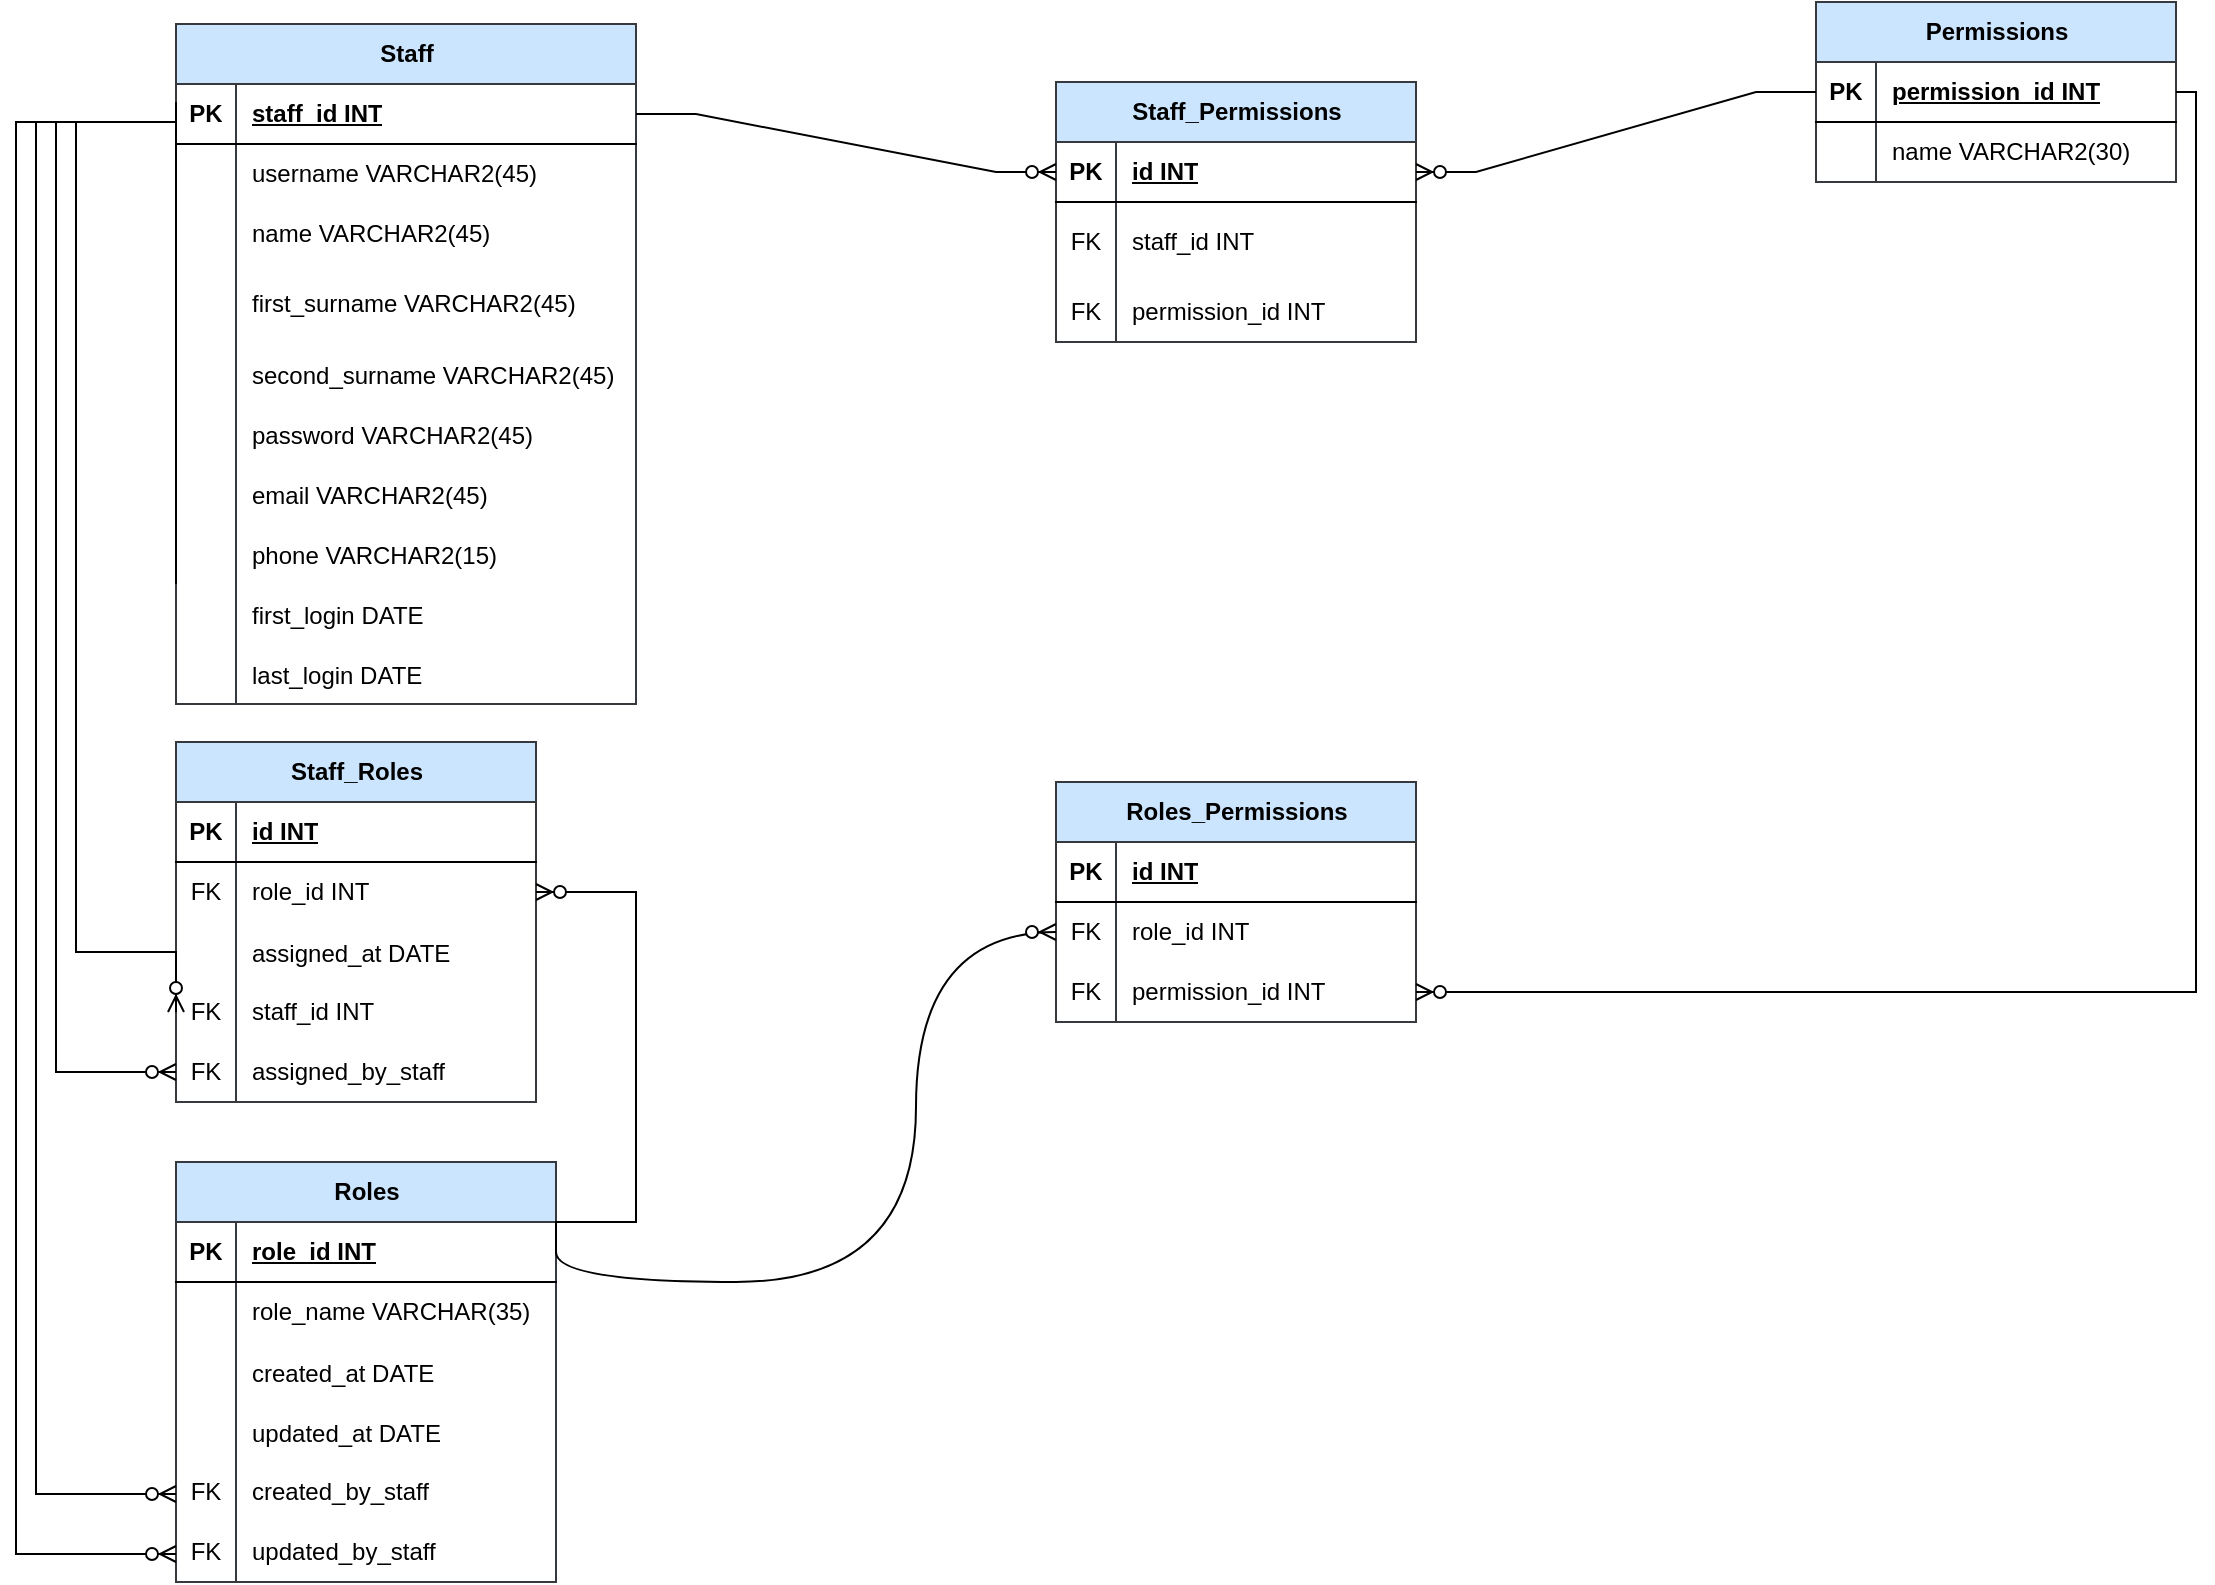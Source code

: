 <mxfile version="24.0.6" type="device">
  <diagram id="vkUUCZHw4ht-iderkrgB" name="Page-1">
    <mxGraphModel dx="1434" dy="723" grid="1" gridSize="10" guides="1" tooltips="1" connect="1" arrows="1" fold="1" page="1" pageScale="1" pageWidth="850" pageHeight="1100" math="0" shadow="0">
      <root>
        <mxCell id="0" />
        <mxCell id="1" parent="0" />
        <mxCell id="SUjyOa8A8QoosXbg0JPa-2" value="Staff" style="shape=table;startSize=30;container=1;collapsible=1;childLayout=tableLayout;fixedRows=1;rowLines=0;fontStyle=1;align=center;resizeLast=1;html=1;fillColor=#cce5ff;strokeColor=#36393d;" parent="1" vertex="1">
          <mxGeometry x="100" y="11" width="230" height="340" as="geometry" />
        </mxCell>
        <mxCell id="SUjyOa8A8QoosXbg0JPa-3" value="" style="shape=tableRow;horizontal=0;startSize=0;swimlaneHead=0;swimlaneBody=0;fillColor=none;collapsible=0;dropTarget=0;points=[[0,0.5],[1,0.5]];portConstraint=eastwest;top=0;left=0;right=0;bottom=1;" parent="SUjyOa8A8QoosXbg0JPa-2" vertex="1">
          <mxGeometry y="30" width="230" height="30" as="geometry" />
        </mxCell>
        <mxCell id="SUjyOa8A8QoosXbg0JPa-4" value="PK" style="shape=partialRectangle;connectable=0;fillColor=none;top=0;left=0;bottom=0;right=0;fontStyle=1;overflow=hidden;whiteSpace=wrap;html=1;" parent="SUjyOa8A8QoosXbg0JPa-3" vertex="1">
          <mxGeometry width="30" height="30" as="geometry">
            <mxRectangle width="30" height="30" as="alternateBounds" />
          </mxGeometry>
        </mxCell>
        <mxCell id="SUjyOa8A8QoosXbg0JPa-5" value="staff_id INT" style="shape=partialRectangle;connectable=0;fillColor=none;top=0;left=0;bottom=0;right=0;align=left;spacingLeft=6;fontStyle=5;overflow=hidden;whiteSpace=wrap;html=1;" parent="SUjyOa8A8QoosXbg0JPa-3" vertex="1">
          <mxGeometry x="30" width="200" height="30" as="geometry">
            <mxRectangle width="200" height="30" as="alternateBounds" />
          </mxGeometry>
        </mxCell>
        <mxCell id="SUjyOa8A8QoosXbg0JPa-6" value="" style="shape=tableRow;horizontal=0;startSize=0;swimlaneHead=0;swimlaneBody=0;fillColor=none;collapsible=0;dropTarget=0;points=[[0,0.5],[1,0.5]];portConstraint=eastwest;top=0;left=0;right=0;bottom=0;" parent="SUjyOa8A8QoosXbg0JPa-2" vertex="1">
          <mxGeometry y="60" width="230" height="30" as="geometry" />
        </mxCell>
        <mxCell id="SUjyOa8A8QoosXbg0JPa-7" value="" style="shape=partialRectangle;connectable=0;fillColor=none;top=0;left=0;bottom=0;right=0;editable=1;overflow=hidden;whiteSpace=wrap;html=1;" parent="SUjyOa8A8QoosXbg0JPa-6" vertex="1">
          <mxGeometry width="30" height="30" as="geometry">
            <mxRectangle width="30" height="30" as="alternateBounds" />
          </mxGeometry>
        </mxCell>
        <mxCell id="SUjyOa8A8QoosXbg0JPa-8" value="username VARCHAR2(45)" style="shape=partialRectangle;connectable=0;fillColor=none;top=0;left=0;bottom=0;right=0;align=left;spacingLeft=6;overflow=hidden;whiteSpace=wrap;html=1;" parent="SUjyOa8A8QoosXbg0JPa-6" vertex="1">
          <mxGeometry x="30" width="200" height="30" as="geometry">
            <mxRectangle width="200" height="30" as="alternateBounds" />
          </mxGeometry>
        </mxCell>
        <mxCell id="SUjyOa8A8QoosXbg0JPa-9" value="" style="shape=tableRow;horizontal=0;startSize=0;swimlaneHead=0;swimlaneBody=0;fillColor=none;collapsible=0;dropTarget=0;points=[[0,0.5],[1,0.5]];portConstraint=eastwest;top=0;left=0;right=0;bottom=0;" parent="SUjyOa8A8QoosXbg0JPa-2" vertex="1">
          <mxGeometry y="90" width="230" height="30" as="geometry" />
        </mxCell>
        <mxCell id="SUjyOa8A8QoosXbg0JPa-10" value="" style="shape=partialRectangle;connectable=0;fillColor=none;top=0;left=0;bottom=0;right=0;editable=1;overflow=hidden;whiteSpace=wrap;html=1;" parent="SUjyOa8A8QoosXbg0JPa-9" vertex="1">
          <mxGeometry width="30" height="30" as="geometry">
            <mxRectangle width="30" height="30" as="alternateBounds" />
          </mxGeometry>
        </mxCell>
        <mxCell id="SUjyOa8A8QoosXbg0JPa-11" value="name VARCHAR2(45)" style="shape=partialRectangle;connectable=0;fillColor=none;top=0;left=0;bottom=0;right=0;align=left;spacingLeft=6;overflow=hidden;whiteSpace=wrap;html=1;" parent="SUjyOa8A8QoosXbg0JPa-9" vertex="1">
          <mxGeometry x="30" width="200" height="30" as="geometry">
            <mxRectangle width="200" height="30" as="alternateBounds" />
          </mxGeometry>
        </mxCell>
        <mxCell id="SUjyOa8A8QoosXbg0JPa-12" value="" style="shape=tableRow;horizontal=0;startSize=0;swimlaneHead=0;swimlaneBody=0;fillColor=none;collapsible=0;dropTarget=0;points=[[0,0.5],[1,0.5]];portConstraint=eastwest;top=0;left=0;right=0;bottom=0;" parent="SUjyOa8A8QoosXbg0JPa-2" vertex="1">
          <mxGeometry y="120" width="230" height="40" as="geometry" />
        </mxCell>
        <mxCell id="SUjyOa8A8QoosXbg0JPa-13" value="" style="shape=partialRectangle;connectable=0;fillColor=none;top=0;left=0;bottom=0;right=0;editable=1;overflow=hidden;whiteSpace=wrap;html=1;" parent="SUjyOa8A8QoosXbg0JPa-12" vertex="1">
          <mxGeometry width="30" height="40" as="geometry">
            <mxRectangle width="30" height="40" as="alternateBounds" />
          </mxGeometry>
        </mxCell>
        <mxCell id="SUjyOa8A8QoosXbg0JPa-14" value="first_surname VARCHAR2(45)" style="shape=partialRectangle;connectable=0;fillColor=none;top=0;left=0;bottom=0;right=0;align=left;spacingLeft=6;overflow=hidden;whiteSpace=wrap;html=1;" parent="SUjyOa8A8QoosXbg0JPa-12" vertex="1">
          <mxGeometry x="30" width="200" height="40" as="geometry">
            <mxRectangle width="200" height="40" as="alternateBounds" />
          </mxGeometry>
        </mxCell>
        <mxCell id="SUjyOa8A8QoosXbg0JPa-15" value="" style="shape=tableRow;horizontal=0;startSize=0;swimlaneHead=0;swimlaneBody=0;fillColor=none;collapsible=0;dropTarget=0;points=[[0,0.5],[1,0.5]];portConstraint=eastwest;top=0;left=0;right=0;bottom=0;" parent="SUjyOa8A8QoosXbg0JPa-2" vertex="1">
          <mxGeometry y="160" width="230" height="30" as="geometry" />
        </mxCell>
        <mxCell id="SUjyOa8A8QoosXbg0JPa-16" value="" style="shape=partialRectangle;connectable=0;fillColor=none;top=0;left=0;bottom=0;right=0;editable=1;overflow=hidden;" parent="SUjyOa8A8QoosXbg0JPa-15" vertex="1">
          <mxGeometry width="30" height="30" as="geometry">
            <mxRectangle width="30" height="30" as="alternateBounds" />
          </mxGeometry>
        </mxCell>
        <mxCell id="SUjyOa8A8QoosXbg0JPa-17" value="second_surname VARCHAR2(45)" style="shape=partialRectangle;connectable=0;fillColor=none;top=0;left=0;bottom=0;right=0;align=left;spacingLeft=6;overflow=hidden;" parent="SUjyOa8A8QoosXbg0JPa-15" vertex="1">
          <mxGeometry x="30" width="200" height="30" as="geometry">
            <mxRectangle width="200" height="30" as="alternateBounds" />
          </mxGeometry>
        </mxCell>
        <mxCell id="SUjyOa8A8QoosXbg0JPa-18" value="" style="shape=tableRow;horizontal=0;startSize=0;swimlaneHead=0;swimlaneBody=0;fillColor=none;collapsible=0;dropTarget=0;points=[[0,0.5],[1,0.5]];portConstraint=eastwest;top=0;left=0;right=0;bottom=0;" parent="SUjyOa8A8QoosXbg0JPa-2" vertex="1">
          <mxGeometry y="190" width="230" height="30" as="geometry" />
        </mxCell>
        <mxCell id="SUjyOa8A8QoosXbg0JPa-19" value="" style="shape=partialRectangle;connectable=0;fillColor=none;top=0;left=0;bottom=0;right=0;editable=1;overflow=hidden;" parent="SUjyOa8A8QoosXbg0JPa-18" vertex="1">
          <mxGeometry width="30" height="30" as="geometry">
            <mxRectangle width="30" height="30" as="alternateBounds" />
          </mxGeometry>
        </mxCell>
        <mxCell id="SUjyOa8A8QoosXbg0JPa-20" value="password VARCHAR2(45)" style="shape=partialRectangle;connectable=0;fillColor=none;top=0;left=0;bottom=0;right=0;align=left;spacingLeft=6;overflow=hidden;" parent="SUjyOa8A8QoosXbg0JPa-18" vertex="1">
          <mxGeometry x="30" width="200" height="30" as="geometry">
            <mxRectangle width="200" height="30" as="alternateBounds" />
          </mxGeometry>
        </mxCell>
        <mxCell id="SUjyOa8A8QoosXbg0JPa-21" value="" style="shape=tableRow;horizontal=0;startSize=0;swimlaneHead=0;swimlaneBody=0;fillColor=none;collapsible=0;dropTarget=0;points=[[0,0.5],[1,0.5]];portConstraint=eastwest;top=0;left=0;right=0;bottom=0;" parent="SUjyOa8A8QoosXbg0JPa-2" vertex="1">
          <mxGeometry y="220" width="230" height="30" as="geometry" />
        </mxCell>
        <mxCell id="SUjyOa8A8QoosXbg0JPa-22" value="" style="shape=partialRectangle;connectable=0;fillColor=none;top=0;left=0;bottom=0;right=0;editable=1;overflow=hidden;" parent="SUjyOa8A8QoosXbg0JPa-21" vertex="1">
          <mxGeometry width="30" height="30" as="geometry">
            <mxRectangle width="30" height="30" as="alternateBounds" />
          </mxGeometry>
        </mxCell>
        <mxCell id="SUjyOa8A8QoosXbg0JPa-23" value="email VARCHAR2(45)" style="shape=partialRectangle;connectable=0;fillColor=none;top=0;left=0;bottom=0;right=0;align=left;spacingLeft=6;overflow=hidden;" parent="SUjyOa8A8QoosXbg0JPa-21" vertex="1">
          <mxGeometry x="30" width="200" height="30" as="geometry">
            <mxRectangle width="200" height="30" as="alternateBounds" />
          </mxGeometry>
        </mxCell>
        <mxCell id="SUjyOa8A8QoosXbg0JPa-24" value="" style="shape=tableRow;horizontal=0;startSize=0;swimlaneHead=0;swimlaneBody=0;fillColor=none;collapsible=0;dropTarget=0;points=[[0,0.5],[1,0.5]];portConstraint=eastwest;top=0;left=0;right=0;bottom=0;" parent="SUjyOa8A8QoosXbg0JPa-2" vertex="1">
          <mxGeometry y="250" width="230" height="30" as="geometry" />
        </mxCell>
        <mxCell id="SUjyOa8A8QoosXbg0JPa-25" value="" style="shape=partialRectangle;connectable=0;fillColor=none;top=0;left=0;bottom=0;right=0;editable=1;overflow=hidden;" parent="SUjyOa8A8QoosXbg0JPa-24" vertex="1">
          <mxGeometry width="30" height="30" as="geometry">
            <mxRectangle width="30" height="30" as="alternateBounds" />
          </mxGeometry>
        </mxCell>
        <mxCell id="SUjyOa8A8QoosXbg0JPa-26" value="phone VARCHAR2(15)" style="shape=partialRectangle;connectable=0;fillColor=none;top=0;left=0;bottom=0;right=0;align=left;spacingLeft=6;overflow=hidden;" parent="SUjyOa8A8QoosXbg0JPa-24" vertex="1">
          <mxGeometry x="30" width="200" height="30" as="geometry">
            <mxRectangle width="200" height="30" as="alternateBounds" />
          </mxGeometry>
        </mxCell>
        <mxCell id="RLe8DXq2IPS7cmN1kpLj-4" value="" style="shape=tableRow;horizontal=0;startSize=0;swimlaneHead=0;swimlaneBody=0;fillColor=none;collapsible=0;dropTarget=0;points=[[0,0.5],[1,0.5]];portConstraint=eastwest;top=0;left=0;right=0;bottom=0;" parent="SUjyOa8A8QoosXbg0JPa-2" vertex="1">
          <mxGeometry y="280" width="230" height="30" as="geometry" />
        </mxCell>
        <mxCell id="RLe8DXq2IPS7cmN1kpLj-5" value="" style="shape=partialRectangle;connectable=0;fillColor=none;top=0;left=0;bottom=0;right=0;editable=1;overflow=hidden;" parent="RLe8DXq2IPS7cmN1kpLj-4" vertex="1">
          <mxGeometry width="30" height="30" as="geometry">
            <mxRectangle width="30" height="30" as="alternateBounds" />
          </mxGeometry>
        </mxCell>
        <mxCell id="RLe8DXq2IPS7cmN1kpLj-6" value="first_login DATE" style="shape=partialRectangle;connectable=0;fillColor=none;top=0;left=0;bottom=0;right=0;align=left;spacingLeft=6;overflow=hidden;" parent="RLe8DXq2IPS7cmN1kpLj-4" vertex="1">
          <mxGeometry x="30" width="200" height="30" as="geometry">
            <mxRectangle width="200" height="30" as="alternateBounds" />
          </mxGeometry>
        </mxCell>
        <mxCell id="RLe8DXq2IPS7cmN1kpLj-1" value="" style="shape=tableRow;horizontal=0;startSize=0;swimlaneHead=0;swimlaneBody=0;fillColor=none;collapsible=0;dropTarget=0;points=[[0,0.5],[1,0.5]];portConstraint=eastwest;top=0;left=0;right=0;bottom=0;" parent="SUjyOa8A8QoosXbg0JPa-2" vertex="1">
          <mxGeometry y="310" width="230" height="30" as="geometry" />
        </mxCell>
        <mxCell id="RLe8DXq2IPS7cmN1kpLj-2" value="" style="shape=partialRectangle;connectable=0;fillColor=none;top=0;left=0;bottom=0;right=0;editable=1;overflow=hidden;" parent="RLe8DXq2IPS7cmN1kpLj-1" vertex="1">
          <mxGeometry width="30" height="30" as="geometry">
            <mxRectangle width="30" height="30" as="alternateBounds" />
          </mxGeometry>
        </mxCell>
        <mxCell id="RLe8DXq2IPS7cmN1kpLj-3" value="last_login DATE" style="shape=partialRectangle;connectable=0;fillColor=none;top=0;left=0;bottom=0;right=0;align=left;spacingLeft=6;overflow=hidden;" parent="RLe8DXq2IPS7cmN1kpLj-1" vertex="1">
          <mxGeometry x="30" width="200" height="30" as="geometry">
            <mxRectangle width="200" height="30" as="alternateBounds" />
          </mxGeometry>
        </mxCell>
        <mxCell id="SUjyOa8A8QoosXbg0JPa-27" value="Staff_Permissions" style="shape=table;startSize=30;container=1;collapsible=1;childLayout=tableLayout;fixedRows=1;rowLines=0;fontStyle=1;align=center;resizeLast=1;html=1;fillColor=#cce5ff;strokeColor=#36393d;" parent="1" vertex="1">
          <mxGeometry x="540" y="40" width="180" height="130" as="geometry" />
        </mxCell>
        <mxCell id="SUjyOa8A8QoosXbg0JPa-28" value="" style="shape=tableRow;horizontal=0;startSize=0;swimlaneHead=0;swimlaneBody=0;fillColor=none;collapsible=0;dropTarget=0;points=[[0,0.5],[1,0.5]];portConstraint=eastwest;top=0;left=0;right=0;bottom=1;" parent="SUjyOa8A8QoosXbg0JPa-27" vertex="1">
          <mxGeometry y="30" width="180" height="30" as="geometry" />
        </mxCell>
        <mxCell id="SUjyOa8A8QoosXbg0JPa-29" value="PK" style="shape=partialRectangle;connectable=0;fillColor=none;top=0;left=0;bottom=0;right=0;fontStyle=1;overflow=hidden;whiteSpace=wrap;html=1;" parent="SUjyOa8A8QoosXbg0JPa-28" vertex="1">
          <mxGeometry width="30" height="30" as="geometry">
            <mxRectangle width="30" height="30" as="alternateBounds" />
          </mxGeometry>
        </mxCell>
        <mxCell id="SUjyOa8A8QoosXbg0JPa-30" value="id INT" style="shape=partialRectangle;connectable=0;fillColor=none;top=0;left=0;bottom=0;right=0;align=left;spacingLeft=6;fontStyle=5;overflow=hidden;whiteSpace=wrap;html=1;" parent="SUjyOa8A8QoosXbg0JPa-28" vertex="1">
          <mxGeometry x="30" width="150" height="30" as="geometry">
            <mxRectangle width="150" height="30" as="alternateBounds" />
          </mxGeometry>
        </mxCell>
        <mxCell id="SUjyOa8A8QoosXbg0JPa-40" value="" style="shape=tableRow;horizontal=0;startSize=0;swimlaneHead=0;swimlaneBody=0;fillColor=none;collapsible=0;dropTarget=0;points=[[0,0.5],[1,0.5]];portConstraint=eastwest;top=0;left=0;right=0;bottom=0;" parent="SUjyOa8A8QoosXbg0JPa-27" vertex="1">
          <mxGeometry y="60" width="180" height="40" as="geometry" />
        </mxCell>
        <mxCell id="SUjyOa8A8QoosXbg0JPa-41" value="FK" style="shape=partialRectangle;connectable=0;fillColor=none;top=0;left=0;bottom=0;right=0;fontStyle=0;overflow=hidden;whiteSpace=wrap;html=1;" parent="SUjyOa8A8QoosXbg0JPa-40" vertex="1">
          <mxGeometry width="30" height="40" as="geometry">
            <mxRectangle width="30" height="40" as="alternateBounds" />
          </mxGeometry>
        </mxCell>
        <mxCell id="SUjyOa8A8QoosXbg0JPa-42" value="staff_id INT" style="shape=partialRectangle;connectable=0;fillColor=none;top=0;left=0;bottom=0;right=0;align=left;spacingLeft=6;fontStyle=0;overflow=hidden;whiteSpace=wrap;html=1;" parent="SUjyOa8A8QoosXbg0JPa-40" vertex="1">
          <mxGeometry x="30" width="150" height="40" as="geometry">
            <mxRectangle width="150" height="40" as="alternateBounds" />
          </mxGeometry>
        </mxCell>
        <mxCell id="SUjyOa8A8QoosXbg0JPa-43" value="" style="shape=tableRow;horizontal=0;startSize=0;swimlaneHead=0;swimlaneBody=0;fillColor=none;collapsible=0;dropTarget=0;points=[[0,0.5],[1,0.5]];portConstraint=eastwest;top=0;left=0;right=0;bottom=0;" parent="SUjyOa8A8QoosXbg0JPa-27" vertex="1">
          <mxGeometry y="100" width="180" height="30" as="geometry" />
        </mxCell>
        <mxCell id="SUjyOa8A8QoosXbg0JPa-44" value="FK" style="shape=partialRectangle;connectable=0;fillColor=none;top=0;left=0;bottom=0;right=0;fontStyle=0;overflow=hidden;whiteSpace=wrap;html=1;" parent="SUjyOa8A8QoosXbg0JPa-43" vertex="1">
          <mxGeometry width="30" height="30" as="geometry">
            <mxRectangle width="30" height="30" as="alternateBounds" />
          </mxGeometry>
        </mxCell>
        <mxCell id="SUjyOa8A8QoosXbg0JPa-45" value="permission_id INT" style="shape=partialRectangle;connectable=0;fillColor=none;top=0;left=0;bottom=0;right=0;align=left;spacingLeft=6;fontStyle=0;overflow=hidden;whiteSpace=wrap;html=1;" parent="SUjyOa8A8QoosXbg0JPa-43" vertex="1">
          <mxGeometry x="30" width="150" height="30" as="geometry">
            <mxRectangle width="150" height="30" as="alternateBounds" />
          </mxGeometry>
        </mxCell>
        <mxCell id="SUjyOa8A8QoosXbg0JPa-46" value="Permissions" style="shape=table;startSize=30;container=1;collapsible=1;childLayout=tableLayout;fixedRows=1;rowLines=0;fontStyle=1;align=center;resizeLast=1;html=1;fillColor=#cce5ff;strokeColor=#36393d;" parent="1" vertex="1">
          <mxGeometry x="920" width="180" height="90" as="geometry" />
        </mxCell>
        <mxCell id="SUjyOa8A8QoosXbg0JPa-47" value="" style="shape=tableRow;horizontal=0;startSize=0;swimlaneHead=0;swimlaneBody=0;fillColor=none;collapsible=0;dropTarget=0;points=[[0,0.5],[1,0.5]];portConstraint=eastwest;top=0;left=0;right=0;bottom=1;" parent="SUjyOa8A8QoosXbg0JPa-46" vertex="1">
          <mxGeometry y="30" width="180" height="30" as="geometry" />
        </mxCell>
        <mxCell id="SUjyOa8A8QoosXbg0JPa-48" value="PK" style="shape=partialRectangle;connectable=0;fillColor=none;top=0;left=0;bottom=0;right=0;fontStyle=1;overflow=hidden;whiteSpace=wrap;html=1;" parent="SUjyOa8A8QoosXbg0JPa-47" vertex="1">
          <mxGeometry width="30" height="30" as="geometry">
            <mxRectangle width="30" height="30" as="alternateBounds" />
          </mxGeometry>
        </mxCell>
        <mxCell id="SUjyOa8A8QoosXbg0JPa-49" value="permission_id INT" style="shape=partialRectangle;connectable=0;fillColor=none;top=0;left=0;bottom=0;right=0;align=left;spacingLeft=6;fontStyle=5;overflow=hidden;whiteSpace=wrap;html=1;" parent="SUjyOa8A8QoosXbg0JPa-47" vertex="1">
          <mxGeometry x="30" width="150" height="30" as="geometry">
            <mxRectangle width="150" height="30" as="alternateBounds" />
          </mxGeometry>
        </mxCell>
        <mxCell id="SUjyOa8A8QoosXbg0JPa-50" value="" style="shape=tableRow;horizontal=0;startSize=0;swimlaneHead=0;swimlaneBody=0;fillColor=none;collapsible=0;dropTarget=0;points=[[0,0.5],[1,0.5]];portConstraint=eastwest;top=0;left=0;right=0;bottom=0;" parent="SUjyOa8A8QoosXbg0JPa-46" vertex="1">
          <mxGeometry y="60" width="180" height="30" as="geometry" />
        </mxCell>
        <mxCell id="SUjyOa8A8QoosXbg0JPa-51" value="" style="shape=partialRectangle;connectable=0;fillColor=none;top=0;left=0;bottom=0;right=0;editable=1;overflow=hidden;whiteSpace=wrap;html=1;" parent="SUjyOa8A8QoosXbg0JPa-50" vertex="1">
          <mxGeometry width="30" height="30" as="geometry">
            <mxRectangle width="30" height="30" as="alternateBounds" />
          </mxGeometry>
        </mxCell>
        <mxCell id="SUjyOa8A8QoosXbg0JPa-52" value="name VARCHAR2(30)" style="shape=partialRectangle;connectable=0;fillColor=none;top=0;left=0;bottom=0;right=0;align=left;spacingLeft=6;overflow=hidden;whiteSpace=wrap;html=1;" parent="SUjyOa8A8QoosXbg0JPa-50" vertex="1">
          <mxGeometry x="30" width="150" height="30" as="geometry">
            <mxRectangle width="150" height="30" as="alternateBounds" />
          </mxGeometry>
        </mxCell>
        <mxCell id="SUjyOa8A8QoosXbg0JPa-72" value="Staff_Roles" style="shape=table;startSize=30;container=1;collapsible=1;childLayout=tableLayout;fixedRows=1;rowLines=0;fontStyle=1;align=center;resizeLast=1;html=1;fillColor=#cce5ff;strokeColor=#36393d;" parent="1" vertex="1">
          <mxGeometry x="100" y="370" width="180" height="180" as="geometry" />
        </mxCell>
        <mxCell id="SUjyOa8A8QoosXbg0JPa-73" value="" style="shape=tableRow;horizontal=0;startSize=0;swimlaneHead=0;swimlaneBody=0;fillColor=none;collapsible=0;dropTarget=0;points=[[0,0.5],[1,0.5]];portConstraint=eastwest;top=0;left=0;right=0;bottom=1;" parent="SUjyOa8A8QoosXbg0JPa-72" vertex="1">
          <mxGeometry y="30" width="180" height="30" as="geometry" />
        </mxCell>
        <mxCell id="SUjyOa8A8QoosXbg0JPa-74" value="PK" style="shape=partialRectangle;connectable=0;fillColor=none;top=0;left=0;bottom=0;right=0;fontStyle=1;overflow=hidden;whiteSpace=wrap;html=1;" parent="SUjyOa8A8QoosXbg0JPa-73" vertex="1">
          <mxGeometry width="30" height="30" as="geometry">
            <mxRectangle width="30" height="30" as="alternateBounds" />
          </mxGeometry>
        </mxCell>
        <mxCell id="SUjyOa8A8QoosXbg0JPa-75" value="id INT" style="shape=partialRectangle;connectable=0;fillColor=none;top=0;left=0;bottom=0;right=0;align=left;spacingLeft=6;fontStyle=5;overflow=hidden;whiteSpace=wrap;html=1;" parent="SUjyOa8A8QoosXbg0JPa-73" vertex="1">
          <mxGeometry x="30" width="150" height="30" as="geometry">
            <mxRectangle width="150" height="30" as="alternateBounds" />
          </mxGeometry>
        </mxCell>
        <mxCell id="SUjyOa8A8QoosXbg0JPa-85" value="" style="shape=tableRow;horizontal=0;startSize=0;swimlaneHead=0;swimlaneBody=0;fillColor=none;collapsible=0;dropTarget=0;points=[[0,0.5],[1,0.5]];portConstraint=eastwest;top=0;left=0;right=0;bottom=0;" parent="SUjyOa8A8QoosXbg0JPa-72" vertex="1">
          <mxGeometry y="60" width="180" height="30" as="geometry" />
        </mxCell>
        <mxCell id="SUjyOa8A8QoosXbg0JPa-86" value="FK" style="shape=partialRectangle;connectable=0;fillColor=none;top=0;left=0;bottom=0;right=0;fontStyle=0;overflow=hidden;whiteSpace=wrap;html=1;" parent="SUjyOa8A8QoosXbg0JPa-85" vertex="1">
          <mxGeometry width="30" height="30" as="geometry">
            <mxRectangle width="30" height="30" as="alternateBounds" />
          </mxGeometry>
        </mxCell>
        <mxCell id="SUjyOa8A8QoosXbg0JPa-87" value="role_id INT" style="shape=partialRectangle;connectable=0;fillColor=none;top=0;left=0;bottom=0;right=0;align=left;spacingLeft=6;fontStyle=0;overflow=hidden;whiteSpace=wrap;html=1;" parent="SUjyOa8A8QoosXbg0JPa-85" vertex="1">
          <mxGeometry x="30" width="150" height="30" as="geometry">
            <mxRectangle width="150" height="30" as="alternateBounds" />
          </mxGeometry>
        </mxCell>
        <mxCell id="RLe8DXq2IPS7cmN1kpLj-20" value="" style="shape=tableRow;horizontal=0;startSize=0;swimlaneHead=0;swimlaneBody=0;fillColor=none;collapsible=0;dropTarget=0;points=[[0,0.5],[1,0.5]];portConstraint=eastwest;top=0;left=0;right=0;bottom=0;" parent="SUjyOa8A8QoosXbg0JPa-72" vertex="1">
          <mxGeometry y="90" width="180" height="30" as="geometry" />
        </mxCell>
        <mxCell id="RLe8DXq2IPS7cmN1kpLj-21" value="" style="shape=partialRectangle;connectable=0;fillColor=none;top=0;left=0;bottom=0;right=0;editable=1;overflow=hidden;" parent="RLe8DXq2IPS7cmN1kpLj-20" vertex="1">
          <mxGeometry width="30" height="30" as="geometry">
            <mxRectangle width="30" height="30" as="alternateBounds" />
          </mxGeometry>
        </mxCell>
        <mxCell id="RLe8DXq2IPS7cmN1kpLj-22" value="assigned_at DATE" style="shape=partialRectangle;connectable=0;fillColor=none;top=0;left=0;bottom=0;right=0;align=left;spacingLeft=6;overflow=hidden;" parent="RLe8DXq2IPS7cmN1kpLj-20" vertex="1">
          <mxGeometry x="30" width="150" height="30" as="geometry">
            <mxRectangle width="150" height="30" as="alternateBounds" />
          </mxGeometry>
        </mxCell>
        <mxCell id="SUjyOa8A8QoosXbg0JPa-88" value="" style="shape=tableRow;horizontal=0;startSize=0;swimlaneHead=0;swimlaneBody=0;fillColor=none;collapsible=0;dropTarget=0;points=[[0,0.5],[1,0.5]];portConstraint=eastwest;top=0;left=0;right=0;bottom=0;" parent="SUjyOa8A8QoosXbg0JPa-72" vertex="1">
          <mxGeometry y="120" width="180" height="30" as="geometry" />
        </mxCell>
        <mxCell id="SUjyOa8A8QoosXbg0JPa-89" value="FK" style="shape=partialRectangle;connectable=0;fillColor=none;top=0;left=0;bottom=0;right=0;fontStyle=0;overflow=hidden;whiteSpace=wrap;html=1;" parent="SUjyOa8A8QoosXbg0JPa-88" vertex="1">
          <mxGeometry width="30" height="30" as="geometry">
            <mxRectangle width="30" height="30" as="alternateBounds" />
          </mxGeometry>
        </mxCell>
        <mxCell id="SUjyOa8A8QoosXbg0JPa-90" value="staff_id INT" style="shape=partialRectangle;connectable=0;fillColor=none;top=0;left=0;bottom=0;right=0;align=left;spacingLeft=6;fontStyle=0;overflow=hidden;whiteSpace=wrap;html=1;" parent="SUjyOa8A8QoosXbg0JPa-88" vertex="1">
          <mxGeometry x="30" width="150" height="30" as="geometry">
            <mxRectangle width="150" height="30" as="alternateBounds" />
          </mxGeometry>
        </mxCell>
        <mxCell id="RLe8DXq2IPS7cmN1kpLj-26" value="" style="shape=tableRow;horizontal=0;startSize=0;swimlaneHead=0;swimlaneBody=0;fillColor=none;collapsible=0;dropTarget=0;points=[[0,0.5],[1,0.5]];portConstraint=eastwest;top=0;left=0;right=0;bottom=0;" parent="SUjyOa8A8QoosXbg0JPa-72" vertex="1">
          <mxGeometry y="150" width="180" height="30" as="geometry" />
        </mxCell>
        <mxCell id="RLe8DXq2IPS7cmN1kpLj-27" value="FK" style="shape=partialRectangle;connectable=0;fillColor=none;top=0;left=0;bottom=0;right=0;fontStyle=0;overflow=hidden;whiteSpace=wrap;html=1;" parent="RLe8DXq2IPS7cmN1kpLj-26" vertex="1">
          <mxGeometry width="30" height="30" as="geometry">
            <mxRectangle width="30" height="30" as="alternateBounds" />
          </mxGeometry>
        </mxCell>
        <mxCell id="RLe8DXq2IPS7cmN1kpLj-28" value="assigned_by_staff" style="shape=partialRectangle;connectable=0;fillColor=none;top=0;left=0;bottom=0;right=0;align=left;spacingLeft=6;fontStyle=0;overflow=hidden;whiteSpace=wrap;html=1;" parent="RLe8DXq2IPS7cmN1kpLj-26" vertex="1">
          <mxGeometry x="30" width="150" height="30" as="geometry">
            <mxRectangle width="150" height="30" as="alternateBounds" />
          </mxGeometry>
        </mxCell>
        <mxCell id="SUjyOa8A8QoosXbg0JPa-91" value="Roles_Permissions" style="shape=table;startSize=30;container=1;collapsible=1;childLayout=tableLayout;fixedRows=1;rowLines=0;fontStyle=1;align=center;resizeLast=1;html=1;fillColor=#cce5ff;strokeColor=#36393d;" parent="1" vertex="1">
          <mxGeometry x="540" y="390" width="180" height="120" as="geometry" />
        </mxCell>
        <mxCell id="SUjyOa8A8QoosXbg0JPa-92" value="" style="shape=tableRow;horizontal=0;startSize=0;swimlaneHead=0;swimlaneBody=0;fillColor=none;collapsible=0;dropTarget=0;points=[[0,0.5],[1,0.5]];portConstraint=eastwest;top=0;left=0;right=0;bottom=1;" parent="SUjyOa8A8QoosXbg0JPa-91" vertex="1">
          <mxGeometry y="30" width="180" height="30" as="geometry" />
        </mxCell>
        <mxCell id="SUjyOa8A8QoosXbg0JPa-93" value="PK" style="shape=partialRectangle;connectable=0;fillColor=none;top=0;left=0;bottom=0;right=0;fontStyle=1;overflow=hidden;whiteSpace=wrap;html=1;" parent="SUjyOa8A8QoosXbg0JPa-92" vertex="1">
          <mxGeometry width="30" height="30" as="geometry">
            <mxRectangle width="30" height="30" as="alternateBounds" />
          </mxGeometry>
        </mxCell>
        <mxCell id="SUjyOa8A8QoosXbg0JPa-94" value="id INT" style="shape=partialRectangle;connectable=0;fillColor=none;top=0;left=0;bottom=0;right=0;align=left;spacingLeft=6;fontStyle=5;overflow=hidden;whiteSpace=wrap;html=1;" parent="SUjyOa8A8QoosXbg0JPa-92" vertex="1">
          <mxGeometry x="30" width="150" height="30" as="geometry">
            <mxRectangle width="150" height="30" as="alternateBounds" />
          </mxGeometry>
        </mxCell>
        <mxCell id="SUjyOa8A8QoosXbg0JPa-107" value="" style="shape=tableRow;horizontal=0;startSize=0;swimlaneHead=0;swimlaneBody=0;fillColor=none;collapsible=0;dropTarget=0;points=[[0,0.5],[1,0.5]];portConstraint=eastwest;top=0;left=0;right=0;bottom=0;" parent="SUjyOa8A8QoosXbg0JPa-91" vertex="1">
          <mxGeometry y="60" width="180" height="30" as="geometry" />
        </mxCell>
        <mxCell id="SUjyOa8A8QoosXbg0JPa-108" value="FK" style="shape=partialRectangle;connectable=0;fillColor=none;top=0;left=0;bottom=0;right=0;fontStyle=0;overflow=hidden;whiteSpace=wrap;html=1;" parent="SUjyOa8A8QoosXbg0JPa-107" vertex="1">
          <mxGeometry width="30" height="30" as="geometry">
            <mxRectangle width="30" height="30" as="alternateBounds" />
          </mxGeometry>
        </mxCell>
        <mxCell id="SUjyOa8A8QoosXbg0JPa-109" value="role_id INT" style="shape=partialRectangle;connectable=0;fillColor=none;top=0;left=0;bottom=0;right=0;align=left;spacingLeft=6;fontStyle=0;overflow=hidden;whiteSpace=wrap;html=1;" parent="SUjyOa8A8QoosXbg0JPa-107" vertex="1">
          <mxGeometry x="30" width="150" height="30" as="geometry">
            <mxRectangle width="150" height="30" as="alternateBounds" />
          </mxGeometry>
        </mxCell>
        <mxCell id="SUjyOa8A8QoosXbg0JPa-104" value="" style="shape=tableRow;horizontal=0;startSize=0;swimlaneHead=0;swimlaneBody=0;fillColor=none;collapsible=0;dropTarget=0;points=[[0,0.5],[1,0.5]];portConstraint=eastwest;top=0;left=0;right=0;bottom=0;" parent="SUjyOa8A8QoosXbg0JPa-91" vertex="1">
          <mxGeometry y="90" width="180" height="30" as="geometry" />
        </mxCell>
        <mxCell id="SUjyOa8A8QoosXbg0JPa-105" value="FK" style="shape=partialRectangle;connectable=0;fillColor=none;top=0;left=0;bottom=0;right=0;fontStyle=0;overflow=hidden;whiteSpace=wrap;html=1;" parent="SUjyOa8A8QoosXbg0JPa-104" vertex="1">
          <mxGeometry width="30" height="30" as="geometry">
            <mxRectangle width="30" height="30" as="alternateBounds" />
          </mxGeometry>
        </mxCell>
        <mxCell id="SUjyOa8A8QoosXbg0JPa-106" value="permission_id INT" style="shape=partialRectangle;connectable=0;fillColor=none;top=0;left=0;bottom=0;right=0;align=left;spacingLeft=6;fontStyle=0;overflow=hidden;whiteSpace=wrap;html=1;" parent="SUjyOa8A8QoosXbg0JPa-104" vertex="1">
          <mxGeometry x="30" width="150" height="30" as="geometry">
            <mxRectangle width="150" height="30" as="alternateBounds" />
          </mxGeometry>
        </mxCell>
        <mxCell id="SUjyOa8A8QoosXbg0JPa-110" value="Roles" style="shape=table;startSize=30;container=1;collapsible=1;childLayout=tableLayout;fixedRows=1;rowLines=0;fontStyle=1;align=center;resizeLast=1;html=1;fillColor=#cce5ff;strokeColor=#36393d;" parent="1" vertex="1">
          <mxGeometry x="100" y="580" width="190" height="210" as="geometry" />
        </mxCell>
        <mxCell id="SUjyOa8A8QoosXbg0JPa-111" value="" style="shape=tableRow;horizontal=0;startSize=0;swimlaneHead=0;swimlaneBody=0;fillColor=none;collapsible=0;dropTarget=0;points=[[0,0.5],[1,0.5]];portConstraint=eastwest;top=0;left=0;right=0;bottom=1;" parent="SUjyOa8A8QoosXbg0JPa-110" vertex="1">
          <mxGeometry y="30" width="190" height="30" as="geometry" />
        </mxCell>
        <mxCell id="SUjyOa8A8QoosXbg0JPa-112" value="PK" style="shape=partialRectangle;connectable=0;fillColor=none;top=0;left=0;bottom=0;right=0;fontStyle=1;overflow=hidden;whiteSpace=wrap;html=1;" parent="SUjyOa8A8QoosXbg0JPa-111" vertex="1">
          <mxGeometry width="30" height="30" as="geometry">
            <mxRectangle width="30" height="30" as="alternateBounds" />
          </mxGeometry>
        </mxCell>
        <mxCell id="SUjyOa8A8QoosXbg0JPa-113" value="role_id INT" style="shape=partialRectangle;connectable=0;fillColor=none;top=0;left=0;bottom=0;right=0;align=left;spacingLeft=6;fontStyle=5;overflow=hidden;whiteSpace=wrap;html=1;" parent="SUjyOa8A8QoosXbg0JPa-111" vertex="1">
          <mxGeometry x="30" width="160" height="30" as="geometry">
            <mxRectangle width="160" height="30" as="alternateBounds" />
          </mxGeometry>
        </mxCell>
        <mxCell id="SUjyOa8A8QoosXbg0JPa-114" value="" style="shape=tableRow;horizontal=0;startSize=0;swimlaneHead=0;swimlaneBody=0;fillColor=none;collapsible=0;dropTarget=0;points=[[0,0.5],[1,0.5]];portConstraint=eastwest;top=0;left=0;right=0;bottom=0;" parent="SUjyOa8A8QoosXbg0JPa-110" vertex="1">
          <mxGeometry y="60" width="190" height="30" as="geometry" />
        </mxCell>
        <mxCell id="SUjyOa8A8QoosXbg0JPa-115" value="" style="shape=partialRectangle;connectable=0;fillColor=none;top=0;left=0;bottom=0;right=0;editable=1;overflow=hidden;whiteSpace=wrap;html=1;" parent="SUjyOa8A8QoosXbg0JPa-114" vertex="1">
          <mxGeometry width="30" height="30" as="geometry">
            <mxRectangle width="30" height="30" as="alternateBounds" />
          </mxGeometry>
        </mxCell>
        <mxCell id="SUjyOa8A8QoosXbg0JPa-116" value="role_name VARCHAR(35)" style="shape=partialRectangle;connectable=0;fillColor=none;top=0;left=0;bottom=0;right=0;align=left;spacingLeft=6;overflow=hidden;whiteSpace=wrap;html=1;" parent="SUjyOa8A8QoosXbg0JPa-114" vertex="1">
          <mxGeometry x="30" width="160" height="30" as="geometry">
            <mxRectangle width="160" height="30" as="alternateBounds" />
          </mxGeometry>
        </mxCell>
        <mxCell id="RLe8DXq2IPS7cmN1kpLj-7" value="" style="shape=tableRow;horizontal=0;startSize=0;swimlaneHead=0;swimlaneBody=0;fillColor=none;collapsible=0;dropTarget=0;points=[[0,0.5],[1,0.5]];portConstraint=eastwest;top=0;left=0;right=0;bottom=0;" parent="SUjyOa8A8QoosXbg0JPa-110" vertex="1">
          <mxGeometry y="90" width="190" height="30" as="geometry" />
        </mxCell>
        <mxCell id="RLe8DXq2IPS7cmN1kpLj-8" value="" style="shape=partialRectangle;connectable=0;fillColor=none;top=0;left=0;bottom=0;right=0;editable=1;overflow=hidden;" parent="RLe8DXq2IPS7cmN1kpLj-7" vertex="1">
          <mxGeometry width="30" height="30" as="geometry">
            <mxRectangle width="30" height="30" as="alternateBounds" />
          </mxGeometry>
        </mxCell>
        <mxCell id="RLe8DXq2IPS7cmN1kpLj-9" value="created_at DATE" style="shape=partialRectangle;connectable=0;fillColor=none;top=0;left=0;bottom=0;right=0;align=left;spacingLeft=6;overflow=hidden;" parent="RLe8DXq2IPS7cmN1kpLj-7" vertex="1">
          <mxGeometry x="30" width="160" height="30" as="geometry">
            <mxRectangle width="160" height="30" as="alternateBounds" />
          </mxGeometry>
        </mxCell>
        <mxCell id="RLe8DXq2IPS7cmN1kpLj-10" value="" style="shape=tableRow;horizontal=0;startSize=0;swimlaneHead=0;swimlaneBody=0;fillColor=none;collapsible=0;dropTarget=0;points=[[0,0.5],[1,0.5]];portConstraint=eastwest;top=0;left=0;right=0;bottom=0;" parent="SUjyOa8A8QoosXbg0JPa-110" vertex="1">
          <mxGeometry y="120" width="190" height="30" as="geometry" />
        </mxCell>
        <mxCell id="RLe8DXq2IPS7cmN1kpLj-11" value="" style="shape=partialRectangle;connectable=0;fillColor=none;top=0;left=0;bottom=0;right=0;editable=1;overflow=hidden;" parent="RLe8DXq2IPS7cmN1kpLj-10" vertex="1">
          <mxGeometry width="30" height="30" as="geometry">
            <mxRectangle width="30" height="30" as="alternateBounds" />
          </mxGeometry>
        </mxCell>
        <mxCell id="RLe8DXq2IPS7cmN1kpLj-12" value="updated_at DATE" style="shape=partialRectangle;connectable=0;fillColor=none;top=0;left=0;bottom=0;right=0;align=left;spacingLeft=6;overflow=hidden;" parent="RLe8DXq2IPS7cmN1kpLj-10" vertex="1">
          <mxGeometry x="30" width="160" height="30" as="geometry">
            <mxRectangle width="160" height="30" as="alternateBounds" />
          </mxGeometry>
        </mxCell>
        <mxCell id="RLe8DXq2IPS7cmN1kpLj-16" value="" style="shape=tableRow;horizontal=0;startSize=0;swimlaneHead=0;swimlaneBody=0;fillColor=none;collapsible=0;dropTarget=0;points=[[0,0.5],[1,0.5]];portConstraint=eastwest;top=0;left=0;right=0;bottom=0;" parent="SUjyOa8A8QoosXbg0JPa-110" vertex="1">
          <mxGeometry y="150" width="190" height="30" as="geometry" />
        </mxCell>
        <mxCell id="RLe8DXq2IPS7cmN1kpLj-17" value="FK" style="shape=partialRectangle;connectable=0;fillColor=none;top=0;left=0;bottom=0;right=0;fontStyle=0;overflow=hidden;whiteSpace=wrap;html=1;" parent="RLe8DXq2IPS7cmN1kpLj-16" vertex="1">
          <mxGeometry width="30" height="30" as="geometry">
            <mxRectangle width="30" height="30" as="alternateBounds" />
          </mxGeometry>
        </mxCell>
        <mxCell id="RLe8DXq2IPS7cmN1kpLj-18" value="created_by_staff&amp;nbsp;" style="shape=partialRectangle;connectable=0;fillColor=none;top=0;left=0;bottom=0;right=0;align=left;spacingLeft=6;fontStyle=0;overflow=hidden;whiteSpace=wrap;html=1;" parent="RLe8DXq2IPS7cmN1kpLj-16" vertex="1">
          <mxGeometry x="30" width="160" height="30" as="geometry">
            <mxRectangle width="160" height="30" as="alternateBounds" />
          </mxGeometry>
        </mxCell>
        <mxCell id="RLe8DXq2IPS7cmN1kpLj-13" value="" style="shape=tableRow;horizontal=0;startSize=0;swimlaneHead=0;swimlaneBody=0;fillColor=none;collapsible=0;dropTarget=0;points=[[0,0.5],[1,0.5]];portConstraint=eastwest;top=0;left=0;right=0;bottom=0;" parent="SUjyOa8A8QoosXbg0JPa-110" vertex="1">
          <mxGeometry y="180" width="190" height="30" as="geometry" />
        </mxCell>
        <mxCell id="RLe8DXq2IPS7cmN1kpLj-14" value="FK" style="shape=partialRectangle;connectable=0;fillColor=none;top=0;left=0;bottom=0;right=0;fontStyle=0;overflow=hidden;whiteSpace=wrap;html=1;" parent="RLe8DXq2IPS7cmN1kpLj-13" vertex="1">
          <mxGeometry width="30" height="30" as="geometry">
            <mxRectangle width="30" height="30" as="alternateBounds" />
          </mxGeometry>
        </mxCell>
        <mxCell id="RLe8DXq2IPS7cmN1kpLj-15" value="updated_by_staff" style="shape=partialRectangle;connectable=0;fillColor=none;top=0;left=0;bottom=0;right=0;align=left;spacingLeft=6;fontStyle=0;overflow=hidden;whiteSpace=wrap;html=1;" parent="RLe8DXq2IPS7cmN1kpLj-13" vertex="1">
          <mxGeometry x="30" width="160" height="30" as="geometry">
            <mxRectangle width="160" height="30" as="alternateBounds" />
          </mxGeometry>
        </mxCell>
        <mxCell id="SUjyOa8A8QoosXbg0JPa-125" value="" style="edgeStyle=entityRelationEdgeStyle;fontSize=12;html=1;endArrow=ERzeroToMany;endFill=1;rounded=0;entryX=0;entryY=0.5;entryDx=0;entryDy=0;exitX=1;exitY=0.5;exitDx=0;exitDy=0;" parent="1" source="SUjyOa8A8QoosXbg0JPa-3" target="SUjyOa8A8QoosXbg0JPa-28" edge="1">
          <mxGeometry width="100" height="100" relative="1" as="geometry">
            <mxPoint x="390" y="80" as="sourcePoint" />
            <mxPoint x="490" y="-20" as="targetPoint" />
          </mxGeometry>
        </mxCell>
        <mxCell id="SUjyOa8A8QoosXbg0JPa-126" value="" style="edgeStyle=entityRelationEdgeStyle;fontSize=12;html=1;endArrow=ERzeroToMany;endFill=1;rounded=0;exitX=0;exitY=0.5;exitDx=0;exitDy=0;entryX=1;entryY=0.5;entryDx=0;entryDy=0;" parent="1" source="SUjyOa8A8QoosXbg0JPa-47" target="SUjyOa8A8QoosXbg0JPa-28" edge="1">
          <mxGeometry width="100" height="100" relative="1" as="geometry">
            <mxPoint x="760" y="280" as="sourcePoint" />
            <mxPoint x="860" y="180" as="targetPoint" />
          </mxGeometry>
        </mxCell>
        <mxCell id="SUjyOa8A8QoosXbg0JPa-128" value="" style="edgeStyle=orthogonalEdgeStyle;fontSize=12;html=1;endArrow=ERzeroToMany;endFill=1;rounded=0;entryX=0;entryY=0.5;entryDx=0;entryDy=0;exitX=0;exitY=0.5;exitDx=0;exitDy=0;" parent="1" source="SUjyOa8A8QoosXbg0JPa-3" target="SUjyOa8A8QoosXbg0JPa-88" edge="1">
          <mxGeometry width="100" height="100" relative="1" as="geometry">
            <mxPoint x="-40" y="120" as="sourcePoint" />
            <mxPoint x="40" y="485" as="targetPoint" />
            <Array as="points">
              <mxPoint x="100" y="60" />
              <mxPoint x="50" y="60" />
              <mxPoint x="50" y="475" />
            </Array>
          </mxGeometry>
        </mxCell>
        <mxCell id="SUjyOa8A8QoosXbg0JPa-129" value="" style="edgeStyle=orthogonalEdgeStyle;fontSize=12;html=1;endArrow=ERzeroToMany;endFill=1;rounded=0;entryX=1;entryY=0.5;entryDx=0;entryDy=0;exitX=1;exitY=0.5;exitDx=0;exitDy=0;" parent="1" source="SUjyOa8A8QoosXbg0JPa-111" target="SUjyOa8A8QoosXbg0JPa-85" edge="1">
          <mxGeometry width="100" height="100" relative="1" as="geometry">
            <mxPoint x="320" y="640" as="sourcePoint" />
            <mxPoint x="420" y="540" as="targetPoint" />
            <Array as="points">
              <mxPoint x="290" y="610" />
              <mxPoint x="330" y="610" />
              <mxPoint x="330" y="445" />
            </Array>
          </mxGeometry>
        </mxCell>
        <mxCell id="SUjyOa8A8QoosXbg0JPa-130" value="" style="edgeStyle=orthogonalEdgeStyle;fontSize=12;html=1;endArrow=ERzeroToMany;endFill=1;rounded=0;entryX=1;entryY=0.5;entryDx=0;entryDy=0;exitX=1;exitY=0.5;exitDx=0;exitDy=0;" parent="1" source="SUjyOa8A8QoosXbg0JPa-47" target="SUjyOa8A8QoosXbg0JPa-104" edge="1">
          <mxGeometry width="100" height="100" relative="1" as="geometry">
            <mxPoint x="840" y="340" as="sourcePoint" />
            <mxPoint x="940" y="240" as="targetPoint" />
          </mxGeometry>
        </mxCell>
        <mxCell id="SUjyOa8A8QoosXbg0JPa-132" value="" style="edgeStyle=orthogonalEdgeStyle;fontSize=12;html=1;endArrow=ERzeroToMany;endFill=1;rounded=0;entryX=0;entryY=0.5;entryDx=0;entryDy=0;exitX=1;exitY=0.5;exitDx=0;exitDy=0;curved=1;" parent="1" source="SUjyOa8A8QoosXbg0JPa-111" target="SUjyOa8A8QoosXbg0JPa-107" edge="1">
          <mxGeometry width="100" height="100" relative="1" as="geometry">
            <mxPoint x="330" y="700" as="sourcePoint" />
            <mxPoint x="430" y="600" as="targetPoint" />
            <Array as="points">
              <mxPoint x="290" y="640" />
              <mxPoint x="470" y="640" />
              <mxPoint x="470" y="465" />
            </Array>
          </mxGeometry>
        </mxCell>
        <mxCell id="RLe8DXq2IPS7cmN1kpLj-29" value="" style="edgeStyle=orthogonalEdgeStyle;fontSize=12;html=1;endArrow=ERzeroToMany;endFill=1;rounded=0;entryX=0;entryY=0.5;entryDx=0;entryDy=0;" parent="1" target="RLe8DXq2IPS7cmN1kpLj-26" edge="1">
          <mxGeometry width="100" height="100" relative="1" as="geometry">
            <mxPoint x="100" y="50" as="sourcePoint" />
            <mxPoint x="30" y="575" as="targetPoint" />
            <Array as="points">
              <mxPoint x="100" y="60" />
              <mxPoint x="40" y="60" />
              <mxPoint x="40" y="535" />
            </Array>
          </mxGeometry>
        </mxCell>
        <mxCell id="RLe8DXq2IPS7cmN1kpLj-30" value="" style="edgeStyle=orthogonalEdgeStyle;fontSize=12;html=1;endArrow=ERzeroToMany;endFill=1;rounded=0;entryX=0;entryY=0.5;entryDx=0;entryDy=0;" parent="1" edge="1">
          <mxGeometry width="100" height="100" relative="1" as="geometry">
            <mxPoint x="100" y="261" as="sourcePoint" />
            <mxPoint x="100" y="746" as="targetPoint" />
            <Array as="points">
              <mxPoint x="100" y="60" />
              <mxPoint x="30" y="60" />
              <mxPoint x="30" y="746" />
            </Array>
          </mxGeometry>
        </mxCell>
        <mxCell id="RLe8DXq2IPS7cmN1kpLj-31" value="" style="edgeStyle=orthogonalEdgeStyle;fontSize=12;html=1;endArrow=ERzeroToMany;endFill=1;rounded=0;entryX=0;entryY=0.5;entryDx=0;entryDy=0;" parent="1" edge="1">
          <mxGeometry width="100" height="100" relative="1" as="geometry">
            <mxPoint x="100" y="291" as="sourcePoint" />
            <mxPoint x="100" y="776" as="targetPoint" />
            <Array as="points">
              <mxPoint x="100" y="60" />
              <mxPoint x="20" y="60" />
              <mxPoint x="20" y="776" />
            </Array>
          </mxGeometry>
        </mxCell>
      </root>
    </mxGraphModel>
  </diagram>
</mxfile>
